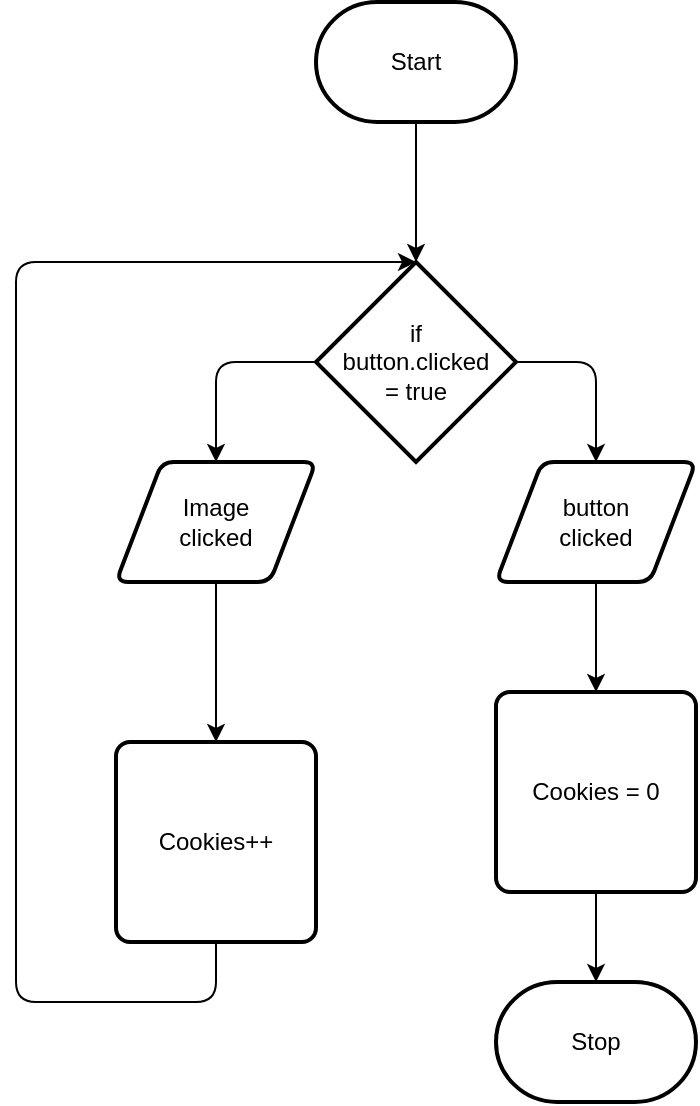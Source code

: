 <mxfile>
    <diagram id="2m2zpxERAT0DicZp6dVB" name="Page-1">
        <mxGraphModel dx="912" dy="562" grid="1" gridSize="10" guides="1" tooltips="1" connect="1" arrows="1" fold="1" page="1" pageScale="1" pageWidth="827" pageHeight="1169" math="0" shadow="0">
            <root>
                <mxCell id="0"/>
                <mxCell id="1" parent="0"/>
                <mxCell id="22" style="edgeStyle=none;html=1;entryX=0.5;entryY=0;entryDx=0;entryDy=0;entryPerimeter=0;" edge="1" parent="1" source="2" target="20">
                    <mxGeometry relative="1" as="geometry"/>
                </mxCell>
                <mxCell id="2" value="Start" style="strokeWidth=2;html=1;shape=mxgraph.flowchart.terminator;whiteSpace=wrap;" vertex="1" parent="1">
                    <mxGeometry x="360" y="140" width="100" height="60" as="geometry"/>
                </mxCell>
                <mxCell id="14" style="edgeStyle=none;html=1;" edge="1" parent="1" source="4" target="6">
                    <mxGeometry relative="1" as="geometry"/>
                </mxCell>
                <mxCell id="4" value="Image &lt;br&gt;clicked" style="shape=parallelogram;html=1;strokeWidth=2;perimeter=parallelogramPerimeter;whiteSpace=wrap;rounded=1;arcSize=12;size=0.23;" vertex="1" parent="1">
                    <mxGeometry x="260" y="370" width="100" height="60" as="geometry"/>
                </mxCell>
                <mxCell id="18" style="edgeStyle=none;html=1;" edge="1" parent="1" source="5" target="7">
                    <mxGeometry relative="1" as="geometry"/>
                </mxCell>
                <mxCell id="5" value="button&lt;br&gt;clicked" style="shape=parallelogram;html=1;strokeWidth=2;perimeter=parallelogramPerimeter;whiteSpace=wrap;rounded=1;arcSize=12;size=0.23;" vertex="1" parent="1">
                    <mxGeometry x="450" y="370" width="100" height="60" as="geometry"/>
                </mxCell>
                <mxCell id="21" style="edgeStyle=none;html=1;entryX=0.5;entryY=0;entryDx=0;entryDy=0;entryPerimeter=0;" edge="1" parent="1" source="6" target="20">
                    <mxGeometry relative="1" as="geometry">
                        <Array as="points">
                            <mxPoint x="310" y="640"/>
                            <mxPoint x="210" y="640"/>
                            <mxPoint x="210" y="270"/>
                        </Array>
                    </mxGeometry>
                </mxCell>
                <mxCell id="6" value="Cookies++" style="rounded=1;whiteSpace=wrap;html=1;absoluteArcSize=1;arcSize=14;strokeWidth=2;" vertex="1" parent="1">
                    <mxGeometry x="260" y="510" width="100" height="100" as="geometry"/>
                </mxCell>
                <mxCell id="19" style="edgeStyle=none;html=1;" edge="1" parent="1" source="7" target="9">
                    <mxGeometry relative="1" as="geometry"/>
                </mxCell>
                <mxCell id="7" value="Cookies = 0" style="rounded=1;whiteSpace=wrap;html=1;absoluteArcSize=1;arcSize=14;strokeWidth=2;" vertex="1" parent="1">
                    <mxGeometry x="450" y="485" width="100" height="100" as="geometry"/>
                </mxCell>
                <mxCell id="9" value="Stop" style="strokeWidth=2;html=1;shape=mxgraph.flowchart.terminator;whiteSpace=wrap;" vertex="1" parent="1">
                    <mxGeometry x="450" y="630" width="100" height="60" as="geometry"/>
                </mxCell>
                <mxCell id="23" style="edgeStyle=none;html=1;entryX=0.5;entryY=0;entryDx=0;entryDy=0;" edge="1" parent="1" source="20" target="4">
                    <mxGeometry relative="1" as="geometry">
                        <Array as="points">
                            <mxPoint x="310" y="320"/>
                        </Array>
                    </mxGeometry>
                </mxCell>
                <mxCell id="25" style="edgeStyle=none;html=1;exitX=1;exitY=0.5;exitDx=0;exitDy=0;exitPerimeter=0;entryX=0.5;entryY=0;entryDx=0;entryDy=0;" edge="1" parent="1" source="20" target="5">
                    <mxGeometry relative="1" as="geometry">
                        <Array as="points">
                            <mxPoint x="500" y="320"/>
                        </Array>
                    </mxGeometry>
                </mxCell>
                <mxCell id="20" value="if&lt;br&gt;button.clicked&lt;br&gt;= true" style="strokeWidth=2;html=1;shape=mxgraph.flowchart.decision;whiteSpace=wrap;" vertex="1" parent="1">
                    <mxGeometry x="360" y="270" width="100" height="100" as="geometry"/>
                </mxCell>
            </root>
        </mxGraphModel>
    </diagram>
</mxfile>